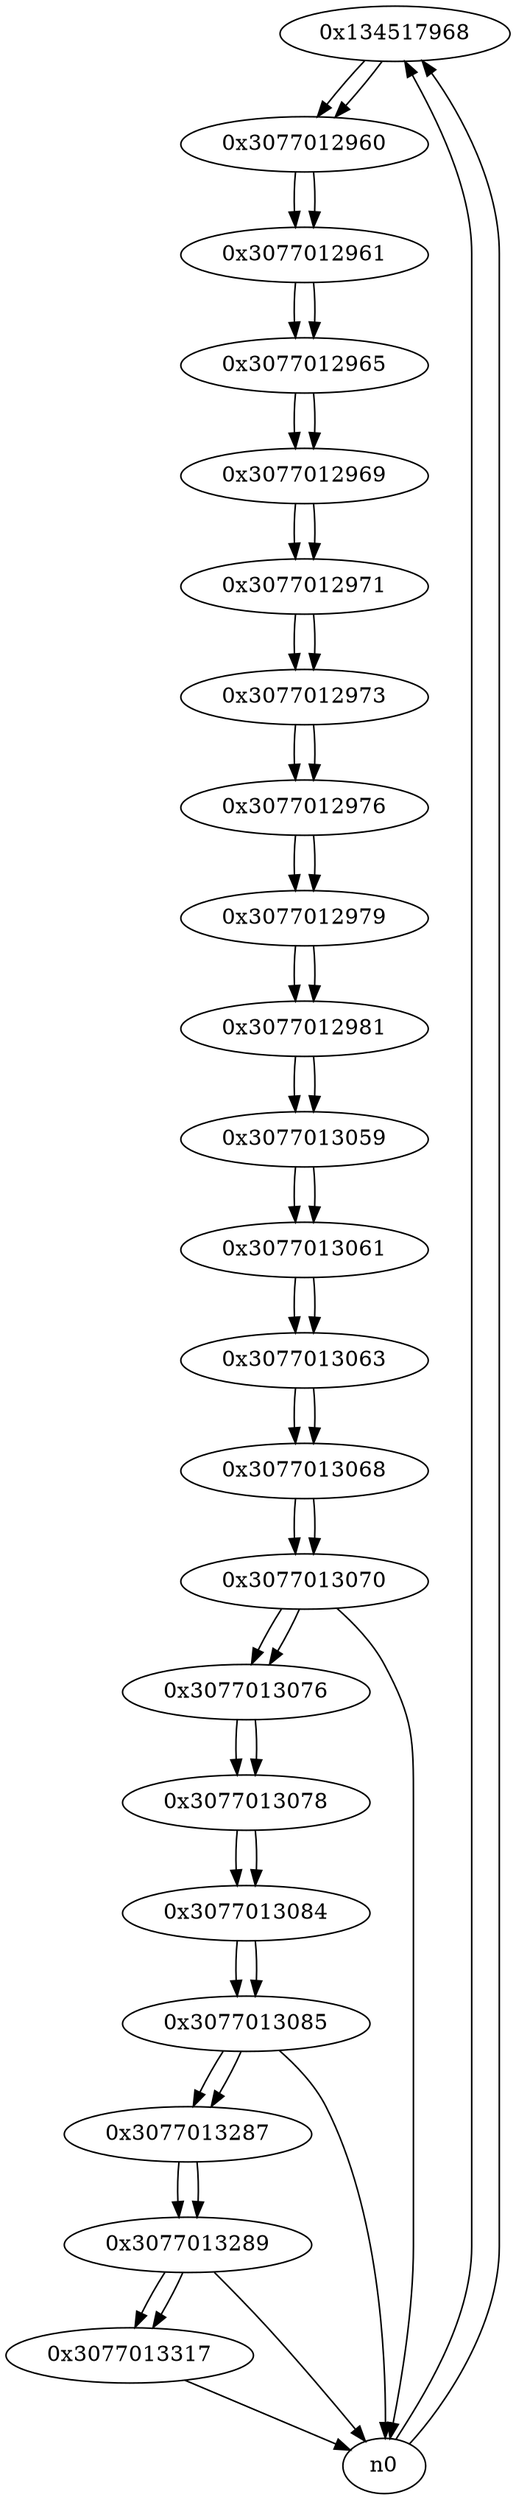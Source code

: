 digraph G{
/* nodes */
  n1 [label="0x134517968"]
  n2 [label="0x3077012960"]
  n3 [label="0x3077012961"]
  n4 [label="0x3077012965"]
  n5 [label="0x3077012969"]
  n6 [label="0x3077012971"]
  n7 [label="0x3077012973"]
  n8 [label="0x3077012976"]
  n9 [label="0x3077012979"]
  n10 [label="0x3077012981"]
  n11 [label="0x3077013059"]
  n12 [label="0x3077013061"]
  n13 [label="0x3077013063"]
  n14 [label="0x3077013068"]
  n15 [label="0x3077013070"]
  n16 [label="0x3077013076"]
  n17 [label="0x3077013078"]
  n18 [label="0x3077013084"]
  n19 [label="0x3077013085"]
  n20 [label="0x3077013287"]
  n21 [label="0x3077013289"]
  n22 [label="0x3077013317"]
/* edges */
n1 -> n2;
n0 -> n1;
n0 -> n1;
n2 -> n3;
n1 -> n2;
n3 -> n4;
n2 -> n3;
n4 -> n5;
n3 -> n4;
n5 -> n6;
n4 -> n5;
n6 -> n7;
n5 -> n6;
n7 -> n8;
n6 -> n7;
n8 -> n9;
n7 -> n8;
n9 -> n10;
n8 -> n9;
n10 -> n11;
n9 -> n10;
n11 -> n12;
n10 -> n11;
n12 -> n13;
n11 -> n12;
n13 -> n14;
n12 -> n13;
n14 -> n15;
n13 -> n14;
n15 -> n16;
n15 -> n0;
n14 -> n15;
n16 -> n17;
n15 -> n16;
n17 -> n18;
n16 -> n17;
n18 -> n19;
n17 -> n18;
n19 -> n20;
n19 -> n0;
n18 -> n19;
n20 -> n21;
n19 -> n20;
n21 -> n22;
n21 -> n0;
n20 -> n21;
n22 -> n0;
n21 -> n22;
}
